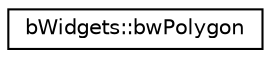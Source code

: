 digraph "Graphical Class Hierarchy"
{
 // LATEX_PDF_SIZE
  edge [fontname="Helvetica",fontsize="10",labelfontname="Helvetica",labelfontsize="10"];
  node [fontname="Helvetica",fontsize="10",shape=record];
  rankdir="LR";
  Node0 [label="bWidgets::bwPolygon",height=0.2,width=0.4,color="black", fillcolor="white", style="filled",URL="$classbWidgets_1_1bwPolygon.html",tooltip=" "];
}
